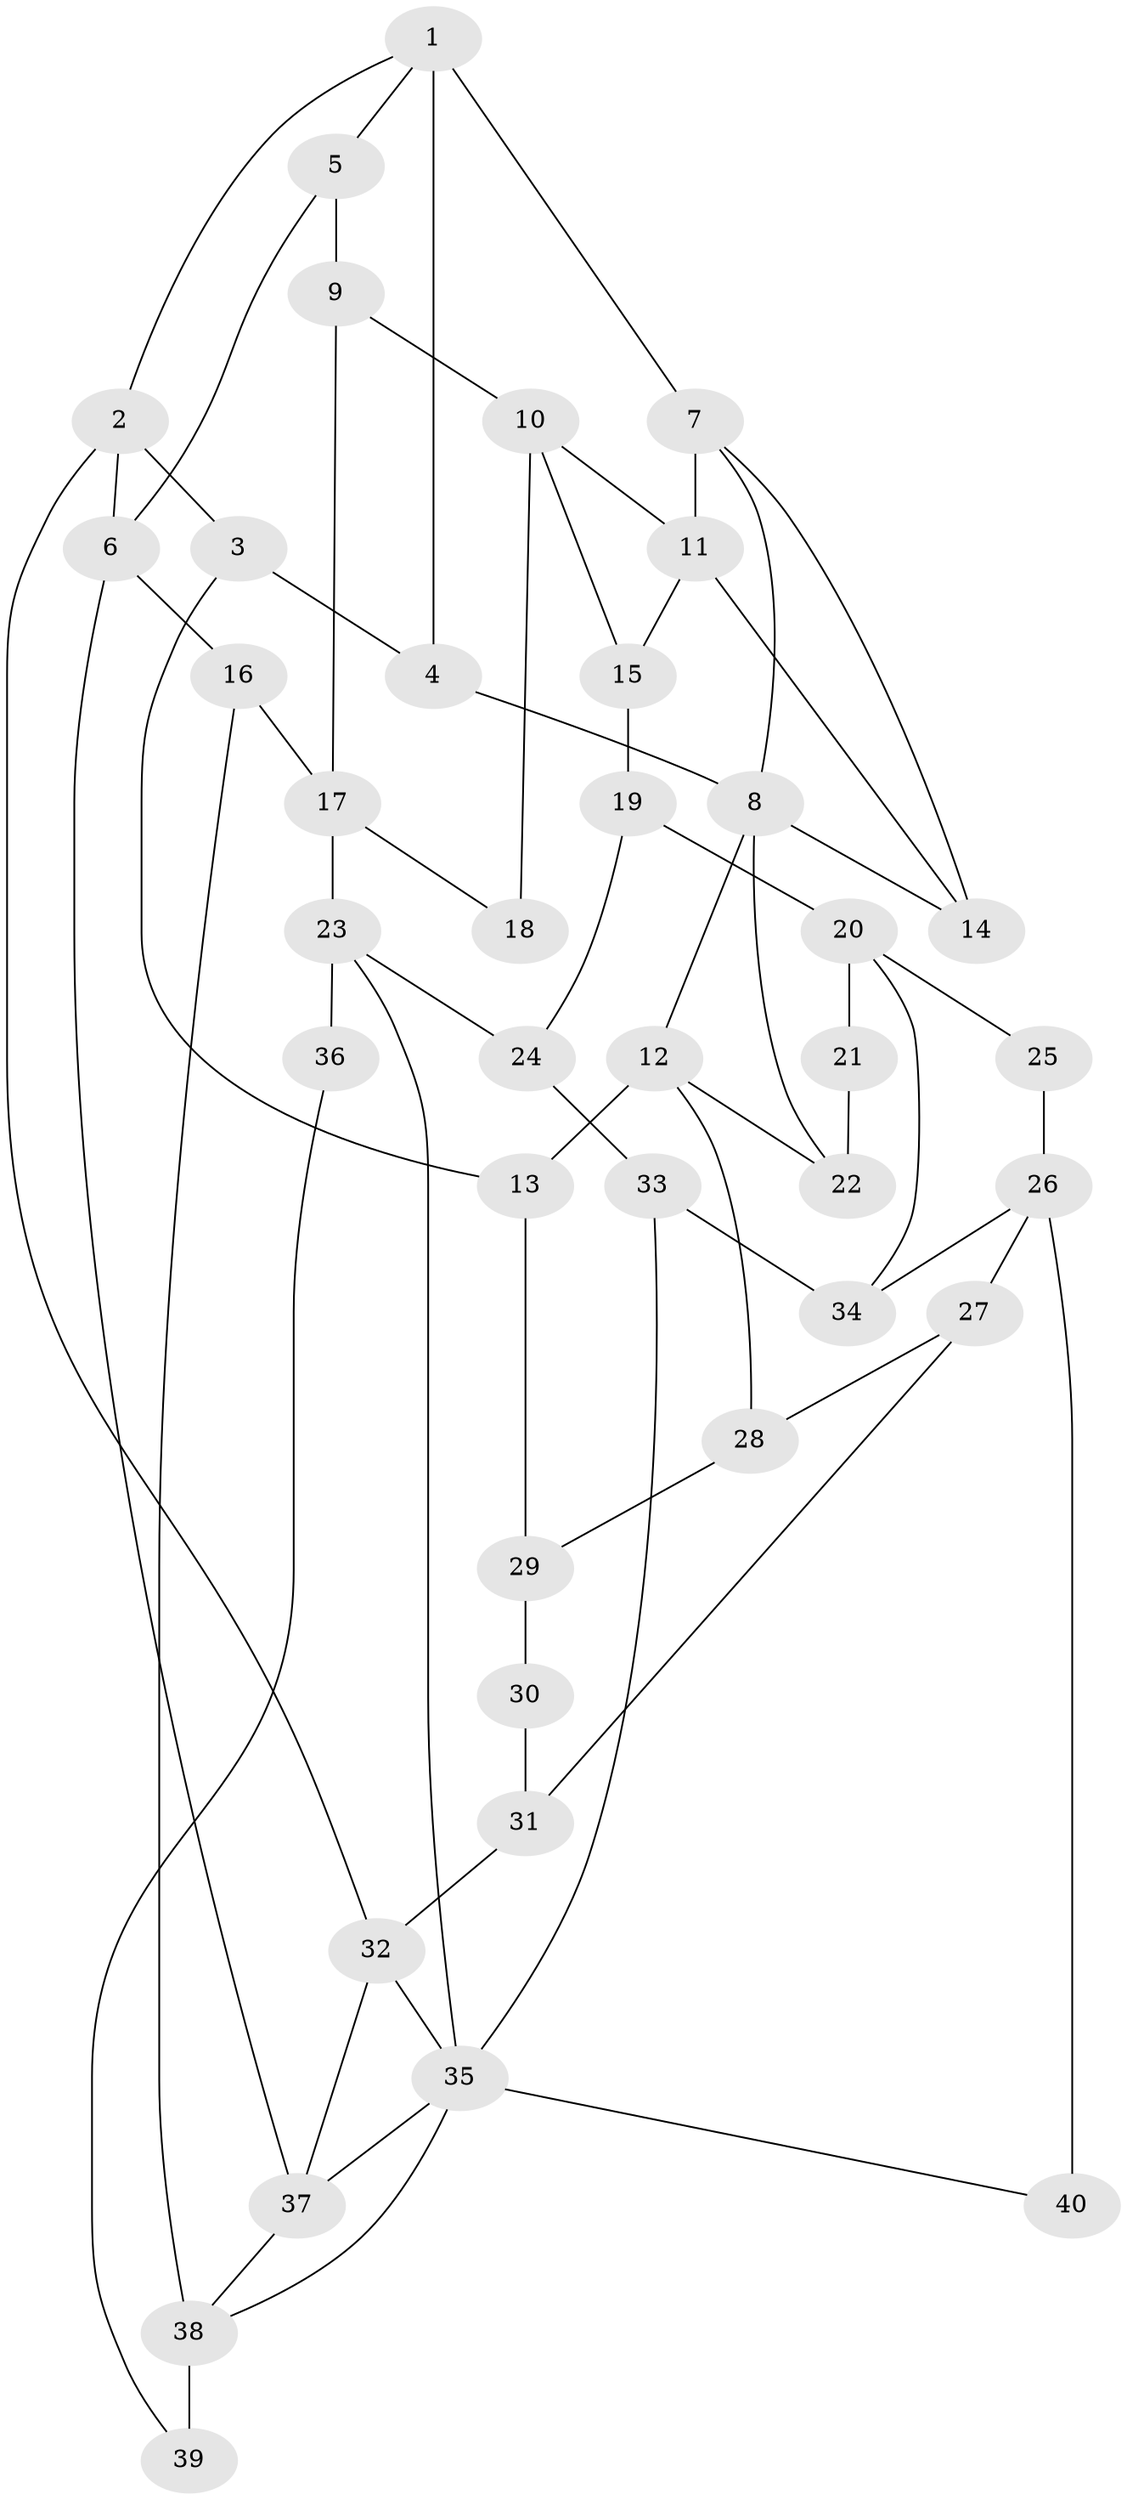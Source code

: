 // original degree distribution, {3: 0.0375, 6: 0.225, 5: 0.5125, 4: 0.225}
// Generated by graph-tools (version 1.1) at 2025/38/03/09/25 02:38:55]
// undirected, 40 vertices, 66 edges
graph export_dot {
graph [start="1"]
  node [color=gray90,style=filled];
  1;
  2;
  3;
  4;
  5;
  6;
  7;
  8;
  9;
  10;
  11;
  12;
  13;
  14;
  15;
  16;
  17;
  18;
  19;
  20;
  21;
  22;
  23;
  24;
  25;
  26;
  27;
  28;
  29;
  30;
  31;
  32;
  33;
  34;
  35;
  36;
  37;
  38;
  39;
  40;
  1 -- 2 [weight=1.0];
  1 -- 4 [weight=1.0];
  1 -- 5 [weight=1.0];
  1 -- 7 [weight=2.0];
  2 -- 3 [weight=1.0];
  2 -- 6 [weight=1.0];
  2 -- 32 [weight=1.0];
  3 -- 4 [weight=1.0];
  3 -- 13 [weight=1.0];
  4 -- 8 [weight=1.0];
  5 -- 6 [weight=1.0];
  5 -- 9 [weight=1.0];
  6 -- 16 [weight=1.0];
  6 -- 37 [weight=1.0];
  7 -- 8 [weight=1.0];
  7 -- 11 [weight=1.0];
  7 -- 14 [weight=1.0];
  8 -- 12 [weight=1.0];
  8 -- 14 [weight=1.0];
  8 -- 22 [weight=1.0];
  9 -- 10 [weight=2.0];
  9 -- 17 [weight=1.0];
  10 -- 11 [weight=1.0];
  10 -- 15 [weight=1.0];
  10 -- 18 [weight=2.0];
  11 -- 14 [weight=1.0];
  11 -- 15 [weight=1.0];
  12 -- 13 [weight=1.0];
  12 -- 22 [weight=1.0];
  12 -- 28 [weight=1.0];
  13 -- 29 [weight=1.0];
  15 -- 19 [weight=1.0];
  16 -- 17 [weight=2.0];
  16 -- 38 [weight=2.0];
  17 -- 18 [weight=1.0];
  17 -- 23 [weight=2.0];
  19 -- 20 [weight=1.0];
  19 -- 24 [weight=1.0];
  20 -- 21 [weight=2.0];
  20 -- 25 [weight=2.0];
  20 -- 34 [weight=1.0];
  21 -- 22 [weight=1.0];
  23 -- 24 [weight=1.0];
  23 -- 35 [weight=1.0];
  23 -- 36 [weight=2.0];
  24 -- 33 [weight=1.0];
  25 -- 26 [weight=1.0];
  26 -- 27 [weight=2.0];
  26 -- 34 [weight=1.0];
  26 -- 40 [weight=2.0];
  27 -- 28 [weight=1.0];
  27 -- 31 [weight=1.0];
  28 -- 29 [weight=1.0];
  29 -- 30 [weight=2.0];
  30 -- 31 [weight=1.0];
  31 -- 32 [weight=1.0];
  32 -- 35 [weight=1.0];
  32 -- 37 [weight=1.0];
  33 -- 34 [weight=1.0];
  33 -- 35 [weight=1.0];
  35 -- 37 [weight=1.0];
  35 -- 38 [weight=1.0];
  35 -- 40 [weight=1.0];
  36 -- 39 [weight=1.0];
  37 -- 38 [weight=1.0];
  38 -- 39 [weight=2.0];
}
